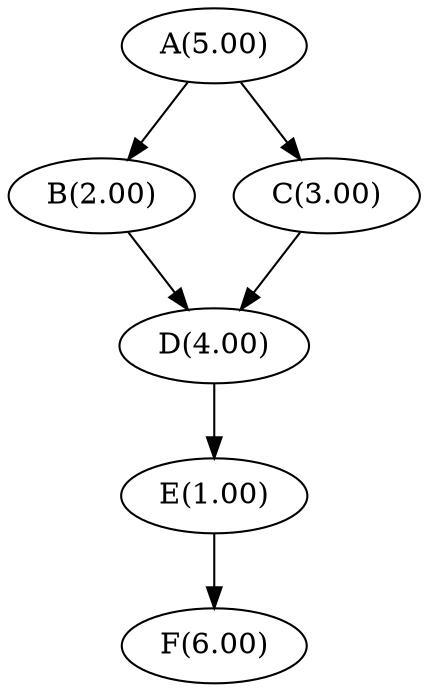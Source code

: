 
strict digraph with_progress_two {

	// Node definitions.

	"A(5.00)";

	"B(2.00)";

	"C(3.00)";

	"D(4.00)";

	"E(1.00)";

	"F(6.00)";


	// Edge definitions.

	"A(5.00)" -> "B(2.00)";

	"A(5.00)" -> "C(3.00)";

	"B(2.00)" -> "D(4.00)";

	"C(3.00)" -> "D(4.00)";

	"D(4.00)" -> "E(1.00)";

	"E(1.00)" -> "F(6.00)";

}